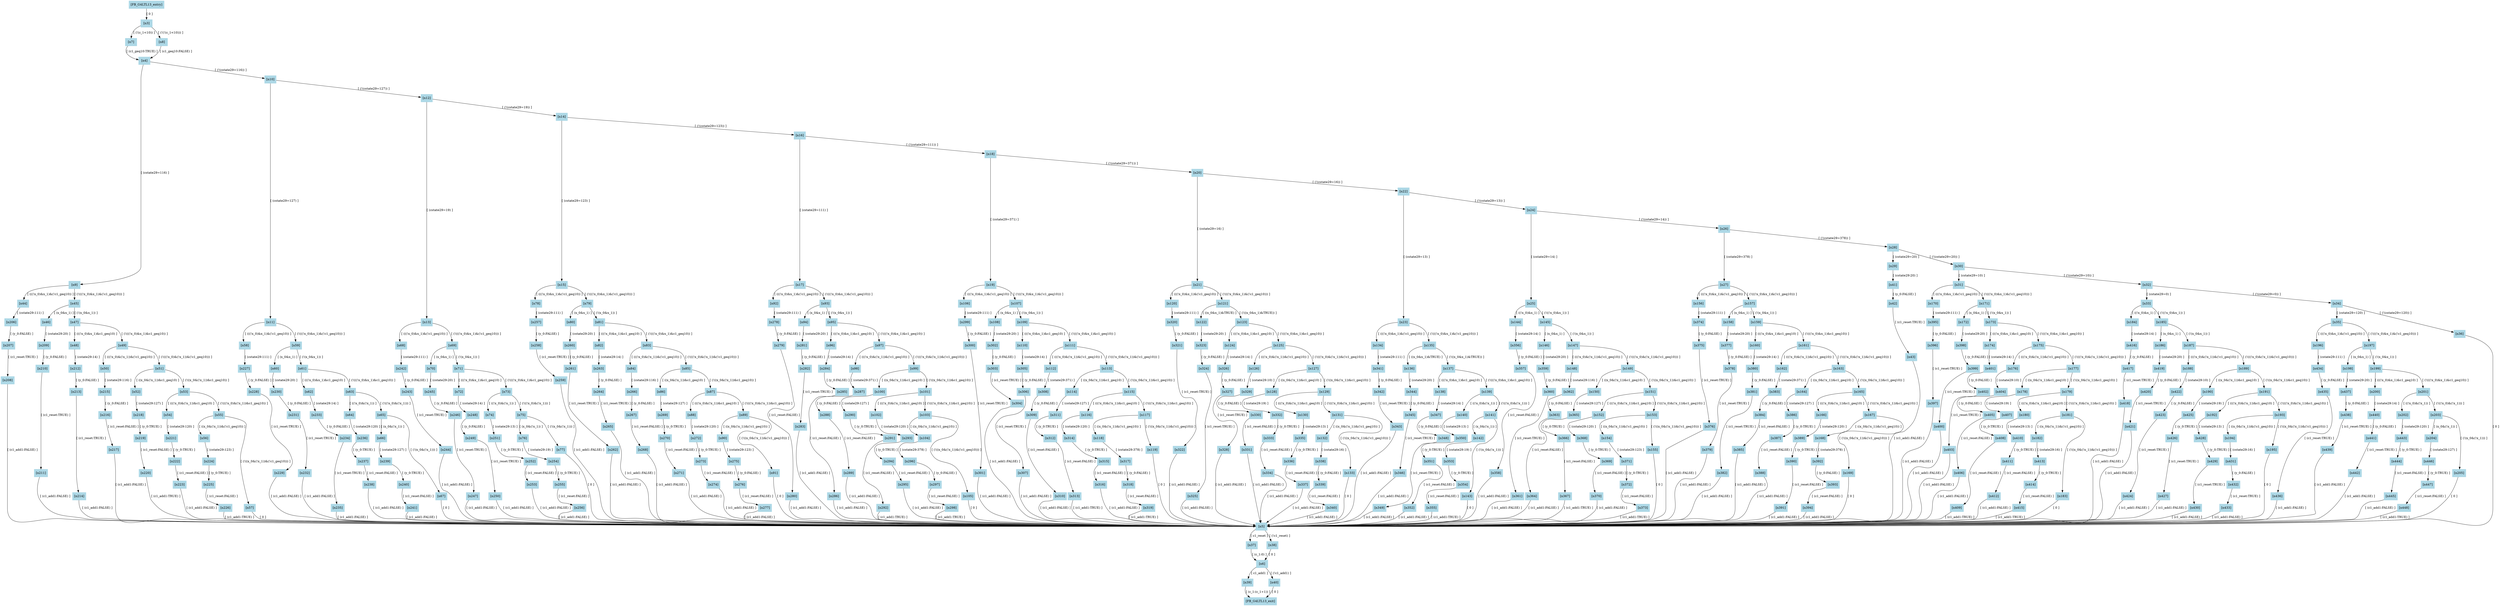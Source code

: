 digraph "FB_G4LTL13" {
"[FB_G4LTL13_entry]" [label="[FB_G4LTL13_entry]", color=lightblue,style=filled,shape=box]
"[n3]" [label="[n3]", color=lightblue,style=filled,shape=box]
"[n4]" [label="[n4]", color=lightblue,style=filled,shape=box]
"[n5]" [label="[n5]", color=lightblue,style=filled,shape=box]
"[n6]" [label="[n6]", color=lightblue,style=filled,shape=box]
"[n7]" [label="[n7]", color=lightblue,style=filled,shape=box]
"[n8]" [label="[n8]", color=lightblue,style=filled,shape=box]
"[n9]" [label="[n9]", color=lightblue,style=filled,shape=box]
"[n10]" [label="[n10]", color=lightblue,style=filled,shape=box]
"[n11]" [label="[n11]", color=lightblue,style=filled,shape=box]
"[n12]" [label="[n12]", color=lightblue,style=filled,shape=box]
"[n13]" [label="[n13]", color=lightblue,style=filled,shape=box]
"[n14]" [label="[n14]", color=lightblue,style=filled,shape=box]
"[n15]" [label="[n15]", color=lightblue,style=filled,shape=box]
"[n16]" [label="[n16]", color=lightblue,style=filled,shape=box]
"[n17]" [label="[n17]", color=lightblue,style=filled,shape=box]
"[n18]" [label="[n18]", color=lightblue,style=filled,shape=box]
"[n19]" [label="[n19]", color=lightblue,style=filled,shape=box]
"[n20]" [label="[n20]", color=lightblue,style=filled,shape=box]
"[n21]" [label="[n21]", color=lightblue,style=filled,shape=box]
"[n22]" [label="[n22]", color=lightblue,style=filled,shape=box]
"[n23]" [label="[n23]", color=lightblue,style=filled,shape=box]
"[n24]" [label="[n24]", color=lightblue,style=filled,shape=box]
"[n25]" [label="[n25]", color=lightblue,style=filled,shape=box]
"[n26]" [label="[n26]", color=lightblue,style=filled,shape=box]
"[n27]" [label="[n27]", color=lightblue,style=filled,shape=box]
"[n28]" [label="[n28]", color=lightblue,style=filled,shape=box]
"[n29]" [label="[n29]", color=lightblue,style=filled,shape=box]
"[n30]" [label="[n30]", color=lightblue,style=filled,shape=box]
"[n31]" [label="[n31]", color=lightblue,style=filled,shape=box]
"[n32]" [label="[n32]", color=lightblue,style=filled,shape=box]
"[n33]" [label="[n33]", color=lightblue,style=filled,shape=box]
"[n34]" [label="[n34]", color=lightblue,style=filled,shape=box]
"[n35]" [label="[n35]", color=lightblue,style=filled,shape=box]
"[n36]" [label="[n36]", color=lightblue,style=filled,shape=box]
"[n37]" [label="[n37]", color=lightblue,style=filled,shape=box]
"[n38]" [label="[n38]", color=lightblue,style=filled,shape=box]
"[n39]" [label="[n39]", color=lightblue,style=filled,shape=box]
"[n40]" [label="[n40]", color=lightblue,style=filled,shape=box]
"[n41]" [label="[n41]", color=lightblue,style=filled,shape=box]
"[n42]" [label="[n42]", color=lightblue,style=filled,shape=box]
"[n43]" [label="[n43]", color=lightblue,style=filled,shape=box]
"[n44]" [label="[n44]", color=lightblue,style=filled,shape=box]
"[n45]" [label="[n45]", color=lightblue,style=filled,shape=box]
"[n46]" [label="[n46]", color=lightblue,style=filled,shape=box]
"[n47]" [label="[n47]", color=lightblue,style=filled,shape=box]
"[n48]" [label="[n48]", color=lightblue,style=filled,shape=box]
"[n49]" [label="[n49]", color=lightblue,style=filled,shape=box]
"[n50]" [label="[n50]", color=lightblue,style=filled,shape=box]
"[n51]" [label="[n51]", color=lightblue,style=filled,shape=box]
"[n52]" [label="[n52]", color=lightblue,style=filled,shape=box]
"[n53]" [label="[n53]", color=lightblue,style=filled,shape=box]
"[n54]" [label="[n54]", color=lightblue,style=filled,shape=box]
"[n55]" [label="[n55]", color=lightblue,style=filled,shape=box]
"[n56]" [label="[n56]", color=lightblue,style=filled,shape=box]
"[n57]" [label="[n57]", color=lightblue,style=filled,shape=box]
"[n58]" [label="[n58]", color=lightblue,style=filled,shape=box]
"[n59]" [label="[n59]", color=lightblue,style=filled,shape=box]
"[n60]" [label="[n60]", color=lightblue,style=filled,shape=box]
"[n61]" [label="[n61]", color=lightblue,style=filled,shape=box]
"[n62]" [label="[n62]", color=lightblue,style=filled,shape=box]
"[n63]" [label="[n63]", color=lightblue,style=filled,shape=box]
"[n64]" [label="[n64]", color=lightblue,style=filled,shape=box]
"[n65]" [label="[n65]", color=lightblue,style=filled,shape=box]
"[n66]" [label="[n66]", color=lightblue,style=filled,shape=box]
"[n67]" [label="[n67]", color=lightblue,style=filled,shape=box]
"[n68]" [label="[n68]", color=lightblue,style=filled,shape=box]
"[n69]" [label="[n69]", color=lightblue,style=filled,shape=box]
"[n70]" [label="[n70]", color=lightblue,style=filled,shape=box]
"[n71]" [label="[n71]", color=lightblue,style=filled,shape=box]
"[n72]" [label="[n72]", color=lightblue,style=filled,shape=box]
"[n73]" [label="[n73]", color=lightblue,style=filled,shape=box]
"[n74]" [label="[n74]", color=lightblue,style=filled,shape=box]
"[n75]" [label="[n75]", color=lightblue,style=filled,shape=box]
"[n76]" [label="[n76]", color=lightblue,style=filled,shape=box]
"[n77]" [label="[n77]", color=lightblue,style=filled,shape=box]
"[n78]" [label="[n78]", color=lightblue,style=filled,shape=box]
"[n79]" [label="[n79]", color=lightblue,style=filled,shape=box]
"[n80]" [label="[n80]", color=lightblue,style=filled,shape=box]
"[n81]" [label="[n81]", color=lightblue,style=filled,shape=box]
"[n82]" [label="[n82]", color=lightblue,style=filled,shape=box]
"[n83]" [label="[n83]", color=lightblue,style=filled,shape=box]
"[n84]" [label="[n84]", color=lightblue,style=filled,shape=box]
"[n85]" [label="[n85]", color=lightblue,style=filled,shape=box]
"[n86]" [label="[n86]", color=lightblue,style=filled,shape=box]
"[n87]" [label="[n87]", color=lightblue,style=filled,shape=box]
"[n88]" [label="[n88]", color=lightblue,style=filled,shape=box]
"[n89]" [label="[n89]", color=lightblue,style=filled,shape=box]
"[n90]" [label="[n90]", color=lightblue,style=filled,shape=box]
"[n91]" [label="[n91]", color=lightblue,style=filled,shape=box]
"[n92]" [label="[n92]", color=lightblue,style=filled,shape=box]
"[n93]" [label="[n93]", color=lightblue,style=filled,shape=box]
"[n94]" [label="[n94]", color=lightblue,style=filled,shape=box]
"[n95]" [label="[n95]", color=lightblue,style=filled,shape=box]
"[n96]" [label="[n96]", color=lightblue,style=filled,shape=box]
"[n97]" [label="[n97]", color=lightblue,style=filled,shape=box]
"[n98]" [label="[n98]", color=lightblue,style=filled,shape=box]
"[n99]" [label="[n99]", color=lightblue,style=filled,shape=box]
"[n100]" [label="[n100]", color=lightblue,style=filled,shape=box]
"[n101]" [label="[n101]", color=lightblue,style=filled,shape=box]
"[n102]" [label="[n102]", color=lightblue,style=filled,shape=box]
"[n103]" [label="[n103]", color=lightblue,style=filled,shape=box]
"[n104]" [label="[n104]", color=lightblue,style=filled,shape=box]
"[n105]" [label="[n105]", color=lightblue,style=filled,shape=box]
"[n106]" [label="[n106]", color=lightblue,style=filled,shape=box]
"[n107]" [label="[n107]", color=lightblue,style=filled,shape=box]
"[n108]" [label="[n108]", color=lightblue,style=filled,shape=box]
"[n109]" [label="[n109]", color=lightblue,style=filled,shape=box]
"[n110]" [label="[n110]", color=lightblue,style=filled,shape=box]
"[n111]" [label="[n111]", color=lightblue,style=filled,shape=box]
"[n112]" [label="[n112]", color=lightblue,style=filled,shape=box]
"[n113]" [label="[n113]", color=lightblue,style=filled,shape=box]
"[n114]" [label="[n114]", color=lightblue,style=filled,shape=box]
"[n115]" [label="[n115]", color=lightblue,style=filled,shape=box]
"[n116]" [label="[n116]", color=lightblue,style=filled,shape=box]
"[n117]" [label="[n117]", color=lightblue,style=filled,shape=box]
"[n118]" [label="[n118]", color=lightblue,style=filled,shape=box]
"[n119]" [label="[n119]", color=lightblue,style=filled,shape=box]
"[n120]" [label="[n120]", color=lightblue,style=filled,shape=box]
"[n121]" [label="[n121]", color=lightblue,style=filled,shape=box]
"[n122]" [label="[n122]", color=lightblue,style=filled,shape=box]
"[n123]" [label="[n123]", color=lightblue,style=filled,shape=box]
"[n124]" [label="[n124]", color=lightblue,style=filled,shape=box]
"[n125]" [label="[n125]", color=lightblue,style=filled,shape=box]
"[n126]" [label="[n126]", color=lightblue,style=filled,shape=box]
"[n127]" [label="[n127]", color=lightblue,style=filled,shape=box]
"[n128]" [label="[n128]", color=lightblue,style=filled,shape=box]
"[n129]" [label="[n129]", color=lightblue,style=filled,shape=box]
"[n130]" [label="[n130]", color=lightblue,style=filled,shape=box]
"[n131]" [label="[n131]", color=lightblue,style=filled,shape=box]
"[n132]" [label="[n132]", color=lightblue,style=filled,shape=box]
"[n133]" [label="[n133]", color=lightblue,style=filled,shape=box]
"[n134]" [label="[n134]", color=lightblue,style=filled,shape=box]
"[n135]" [label="[n135]", color=lightblue,style=filled,shape=box]
"[n136]" [label="[n136]", color=lightblue,style=filled,shape=box]
"[n137]" [label="[n137]", color=lightblue,style=filled,shape=box]
"[n138]" [label="[n138]", color=lightblue,style=filled,shape=box]
"[n139]" [label="[n139]", color=lightblue,style=filled,shape=box]
"[n140]" [label="[n140]", color=lightblue,style=filled,shape=box]
"[n141]" [label="[n141]", color=lightblue,style=filled,shape=box]
"[n142]" [label="[n142]", color=lightblue,style=filled,shape=box]
"[n143]" [label="[n143]", color=lightblue,style=filled,shape=box]
"[n144]" [label="[n144]", color=lightblue,style=filled,shape=box]
"[n145]" [label="[n145]", color=lightblue,style=filled,shape=box]
"[n146]" [label="[n146]", color=lightblue,style=filled,shape=box]
"[n147]" [label="[n147]", color=lightblue,style=filled,shape=box]
"[n148]" [label="[n148]", color=lightblue,style=filled,shape=box]
"[n149]" [label="[n149]", color=lightblue,style=filled,shape=box]
"[n150]" [label="[n150]", color=lightblue,style=filled,shape=box]
"[n151]" [label="[n151]", color=lightblue,style=filled,shape=box]
"[n152]" [label="[n152]", color=lightblue,style=filled,shape=box]
"[n153]" [label="[n153]", color=lightblue,style=filled,shape=box]
"[n154]" [label="[n154]", color=lightblue,style=filled,shape=box]
"[n155]" [label="[n155]", color=lightblue,style=filled,shape=box]
"[n156]" [label="[n156]", color=lightblue,style=filled,shape=box]
"[n157]" [label="[n157]", color=lightblue,style=filled,shape=box]
"[n158]" [label="[n158]", color=lightblue,style=filled,shape=box]
"[n159]" [label="[n159]", color=lightblue,style=filled,shape=box]
"[n160]" [label="[n160]", color=lightblue,style=filled,shape=box]
"[n161]" [label="[n161]", color=lightblue,style=filled,shape=box]
"[n162]" [label="[n162]", color=lightblue,style=filled,shape=box]
"[n163]" [label="[n163]", color=lightblue,style=filled,shape=box]
"[n164]" [label="[n164]", color=lightblue,style=filled,shape=box]
"[n165]" [label="[n165]", color=lightblue,style=filled,shape=box]
"[n166]" [label="[n166]", color=lightblue,style=filled,shape=box]
"[n167]" [label="[n167]", color=lightblue,style=filled,shape=box]
"[n168]" [label="[n168]", color=lightblue,style=filled,shape=box]
"[n169]" [label="[n169]", color=lightblue,style=filled,shape=box]
"[n170]" [label="[n170]", color=lightblue,style=filled,shape=box]
"[n171]" [label="[n171]", color=lightblue,style=filled,shape=box]
"[n172]" [label="[n172]", color=lightblue,style=filled,shape=box]
"[n173]" [label="[n173]", color=lightblue,style=filled,shape=box]
"[n174]" [label="[n174]", color=lightblue,style=filled,shape=box]
"[n175]" [label="[n175]", color=lightblue,style=filled,shape=box]
"[n176]" [label="[n176]", color=lightblue,style=filled,shape=box]
"[n177]" [label="[n177]", color=lightblue,style=filled,shape=box]
"[n178]" [label="[n178]", color=lightblue,style=filled,shape=box]
"[n179]" [label="[n179]", color=lightblue,style=filled,shape=box]
"[n180]" [label="[n180]", color=lightblue,style=filled,shape=box]
"[n181]" [label="[n181]", color=lightblue,style=filled,shape=box]
"[n182]" [label="[n182]", color=lightblue,style=filled,shape=box]
"[n183]" [label="[n183]", color=lightblue,style=filled,shape=box]
"[n184]" [label="[n184]", color=lightblue,style=filled,shape=box]
"[n185]" [label="[n185]", color=lightblue,style=filled,shape=box]
"[n186]" [label="[n186]", color=lightblue,style=filled,shape=box]
"[n187]" [label="[n187]", color=lightblue,style=filled,shape=box]
"[n188]" [label="[n188]", color=lightblue,style=filled,shape=box]
"[n189]" [label="[n189]", color=lightblue,style=filled,shape=box]
"[n190]" [label="[n190]", color=lightblue,style=filled,shape=box]
"[n191]" [label="[n191]", color=lightblue,style=filled,shape=box]
"[n192]" [label="[n192]", color=lightblue,style=filled,shape=box]
"[n193]" [label="[n193]", color=lightblue,style=filled,shape=box]
"[n194]" [label="[n194]", color=lightblue,style=filled,shape=box]
"[n195]" [label="[n195]", color=lightblue,style=filled,shape=box]
"[n196]" [label="[n196]", color=lightblue,style=filled,shape=box]
"[n197]" [label="[n197]", color=lightblue,style=filled,shape=box]
"[n198]" [label="[n198]", color=lightblue,style=filled,shape=box]
"[n199]" [label="[n199]", color=lightblue,style=filled,shape=box]
"[n200]" [label="[n200]", color=lightblue,style=filled,shape=box]
"[n201]" [label="[n201]", color=lightblue,style=filled,shape=box]
"[n202]" [label="[n202]", color=lightblue,style=filled,shape=box]
"[n203]" [label="[n203]", color=lightblue,style=filled,shape=box]
"[n204]" [label="[n204]", color=lightblue,style=filled,shape=box]
"[n205]" [label="[n205]", color=lightblue,style=filled,shape=box]
"[n206]" [label="[n206]", color=lightblue,style=filled,shape=box]
"[n207]" [label="[n207]", color=lightblue,style=filled,shape=box]
"[n208]" [label="[n208]", color=lightblue,style=filled,shape=box]
"[n209]" [label="[n209]", color=lightblue,style=filled,shape=box]
"[n210]" [label="[n210]", color=lightblue,style=filled,shape=box]
"[n211]" [label="[n211]", color=lightblue,style=filled,shape=box]
"[n212]" [label="[n212]", color=lightblue,style=filled,shape=box]
"[n213]" [label="[n213]", color=lightblue,style=filled,shape=box]
"[n214]" [label="[n214]", color=lightblue,style=filled,shape=box]
"[n215]" [label="[n215]", color=lightblue,style=filled,shape=box]
"[n216]" [label="[n216]", color=lightblue,style=filled,shape=box]
"[n217]" [label="[n217]", color=lightblue,style=filled,shape=box]
"[n218]" [label="[n218]", color=lightblue,style=filled,shape=box]
"[n219]" [label="[n219]", color=lightblue,style=filled,shape=box]
"[n220]" [label="[n220]", color=lightblue,style=filled,shape=box]
"[n221]" [label="[n221]", color=lightblue,style=filled,shape=box]
"[n222]" [label="[n222]", color=lightblue,style=filled,shape=box]
"[n223]" [label="[n223]", color=lightblue,style=filled,shape=box]
"[n224]" [label="[n224]", color=lightblue,style=filled,shape=box]
"[n225]" [label="[n225]", color=lightblue,style=filled,shape=box]
"[n226]" [label="[n226]", color=lightblue,style=filled,shape=box]
"[n227]" [label="[n227]", color=lightblue,style=filled,shape=box]
"[n228]" [label="[n228]", color=lightblue,style=filled,shape=box]
"[n229]" [label="[n229]", color=lightblue,style=filled,shape=box]
"[n230]" [label="[n230]", color=lightblue,style=filled,shape=box]
"[n231]" [label="[n231]", color=lightblue,style=filled,shape=box]
"[n232]" [label="[n232]", color=lightblue,style=filled,shape=box]
"[n233]" [label="[n233]", color=lightblue,style=filled,shape=box]
"[n234]" [label="[n234]", color=lightblue,style=filled,shape=box]
"[n235]" [label="[n235]", color=lightblue,style=filled,shape=box]
"[n236]" [label="[n236]", color=lightblue,style=filled,shape=box]
"[n237]" [label="[n237]", color=lightblue,style=filled,shape=box]
"[n238]" [label="[n238]", color=lightblue,style=filled,shape=box]
"[n239]" [label="[n239]", color=lightblue,style=filled,shape=box]
"[n240]" [label="[n240]", color=lightblue,style=filled,shape=box]
"[n241]" [label="[n241]", color=lightblue,style=filled,shape=box]
"[n242]" [label="[n242]", color=lightblue,style=filled,shape=box]
"[n243]" [label="[n243]", color=lightblue,style=filled,shape=box]
"[n244]" [label="[n244]", color=lightblue,style=filled,shape=box]
"[n245]" [label="[n245]", color=lightblue,style=filled,shape=box]
"[n246]" [label="[n246]", color=lightblue,style=filled,shape=box]
"[n247]" [label="[n247]", color=lightblue,style=filled,shape=box]
"[n248]" [label="[n248]", color=lightblue,style=filled,shape=box]
"[n249]" [label="[n249]", color=lightblue,style=filled,shape=box]
"[n250]" [label="[n250]", color=lightblue,style=filled,shape=box]
"[n251]" [label="[n251]", color=lightblue,style=filled,shape=box]
"[n252]" [label="[n252]", color=lightblue,style=filled,shape=box]
"[n253]" [label="[n253]", color=lightblue,style=filled,shape=box]
"[n254]" [label="[n254]", color=lightblue,style=filled,shape=box]
"[n255]" [label="[n255]", color=lightblue,style=filled,shape=box]
"[n256]" [label="[n256]", color=lightblue,style=filled,shape=box]
"[n257]" [label="[n257]", color=lightblue,style=filled,shape=box]
"[n258]" [label="[n258]", color=lightblue,style=filled,shape=box]
"[n259]" [label="[n259]", color=lightblue,style=filled,shape=box]
"[n260]" [label="[n260]", color=lightblue,style=filled,shape=box]
"[n261]" [label="[n261]", color=lightblue,style=filled,shape=box]
"[n262]" [label="[n262]", color=lightblue,style=filled,shape=box]
"[n263]" [label="[n263]", color=lightblue,style=filled,shape=box]
"[n264]" [label="[n264]", color=lightblue,style=filled,shape=box]
"[n265]" [label="[n265]", color=lightblue,style=filled,shape=box]
"[n266]" [label="[n266]", color=lightblue,style=filled,shape=box]
"[n267]" [label="[n267]", color=lightblue,style=filled,shape=box]
"[n268]" [label="[n268]", color=lightblue,style=filled,shape=box]
"[n269]" [label="[n269]", color=lightblue,style=filled,shape=box]
"[n270]" [label="[n270]", color=lightblue,style=filled,shape=box]
"[n271]" [label="[n271]", color=lightblue,style=filled,shape=box]
"[n272]" [label="[n272]", color=lightblue,style=filled,shape=box]
"[n273]" [label="[n273]", color=lightblue,style=filled,shape=box]
"[n274]" [label="[n274]", color=lightblue,style=filled,shape=box]
"[n275]" [label="[n275]", color=lightblue,style=filled,shape=box]
"[n276]" [label="[n276]", color=lightblue,style=filled,shape=box]
"[n277]" [label="[n277]", color=lightblue,style=filled,shape=box]
"[n278]" [label="[n278]", color=lightblue,style=filled,shape=box]
"[n279]" [label="[n279]", color=lightblue,style=filled,shape=box]
"[n280]" [label="[n280]", color=lightblue,style=filled,shape=box]
"[n281]" [label="[n281]", color=lightblue,style=filled,shape=box]
"[n282]" [label="[n282]", color=lightblue,style=filled,shape=box]
"[n283]" [label="[n283]", color=lightblue,style=filled,shape=box]
"[n284]" [label="[n284]", color=lightblue,style=filled,shape=box]
"[n285]" [label="[n285]", color=lightblue,style=filled,shape=box]
"[n286]" [label="[n286]", color=lightblue,style=filled,shape=box]
"[n287]" [label="[n287]", color=lightblue,style=filled,shape=box]
"[n288]" [label="[n288]", color=lightblue,style=filled,shape=box]
"[n289]" [label="[n289]", color=lightblue,style=filled,shape=box]
"[n290]" [label="[n290]", color=lightblue,style=filled,shape=box]
"[n291]" [label="[n291]", color=lightblue,style=filled,shape=box]
"[n292]" [label="[n292]", color=lightblue,style=filled,shape=box]
"[n293]" [label="[n293]", color=lightblue,style=filled,shape=box]
"[n294]" [label="[n294]", color=lightblue,style=filled,shape=box]
"[n295]" [label="[n295]", color=lightblue,style=filled,shape=box]
"[n296]" [label="[n296]", color=lightblue,style=filled,shape=box]
"[n297]" [label="[n297]", color=lightblue,style=filled,shape=box]
"[n298]" [label="[n298]", color=lightblue,style=filled,shape=box]
"[n299]" [label="[n299]", color=lightblue,style=filled,shape=box]
"[n300]" [label="[n300]", color=lightblue,style=filled,shape=box]
"[n301]" [label="[n301]", color=lightblue,style=filled,shape=box]
"[n302]" [label="[n302]", color=lightblue,style=filled,shape=box]
"[n303]" [label="[n303]", color=lightblue,style=filled,shape=box]
"[n304]" [label="[n304]", color=lightblue,style=filled,shape=box]
"[n305]" [label="[n305]", color=lightblue,style=filled,shape=box]
"[n306]" [label="[n306]", color=lightblue,style=filled,shape=box]
"[n307]" [label="[n307]", color=lightblue,style=filled,shape=box]
"[n308]" [label="[n308]", color=lightblue,style=filled,shape=box]
"[n309]" [label="[n309]", color=lightblue,style=filled,shape=box]
"[n310]" [label="[n310]", color=lightblue,style=filled,shape=box]
"[n311]" [label="[n311]", color=lightblue,style=filled,shape=box]
"[n312]" [label="[n312]", color=lightblue,style=filled,shape=box]
"[n313]" [label="[n313]", color=lightblue,style=filled,shape=box]
"[n314]" [label="[n314]", color=lightblue,style=filled,shape=box]
"[n315]" [label="[n315]", color=lightblue,style=filled,shape=box]
"[n316]" [label="[n316]", color=lightblue,style=filled,shape=box]
"[n317]" [label="[n317]", color=lightblue,style=filled,shape=box]
"[n318]" [label="[n318]", color=lightblue,style=filled,shape=box]
"[n319]" [label="[n319]", color=lightblue,style=filled,shape=box]
"[n320]" [label="[n320]", color=lightblue,style=filled,shape=box]
"[n321]" [label="[n321]", color=lightblue,style=filled,shape=box]
"[n322]" [label="[n322]", color=lightblue,style=filled,shape=box]
"[n323]" [label="[n323]", color=lightblue,style=filled,shape=box]
"[n324]" [label="[n324]", color=lightblue,style=filled,shape=box]
"[n325]" [label="[n325]", color=lightblue,style=filled,shape=box]
"[n326]" [label="[n326]", color=lightblue,style=filled,shape=box]
"[n327]" [label="[n327]", color=lightblue,style=filled,shape=box]
"[n328]" [label="[n328]", color=lightblue,style=filled,shape=box]
"[n329]" [label="[n329]", color=lightblue,style=filled,shape=box]
"[n330]" [label="[n330]", color=lightblue,style=filled,shape=box]
"[n331]" [label="[n331]", color=lightblue,style=filled,shape=box]
"[n332]" [label="[n332]", color=lightblue,style=filled,shape=box]
"[n333]" [label="[n333]", color=lightblue,style=filled,shape=box]
"[n334]" [label="[n334]", color=lightblue,style=filled,shape=box]
"[n335]" [label="[n335]", color=lightblue,style=filled,shape=box]
"[n336]" [label="[n336]", color=lightblue,style=filled,shape=box]
"[n337]" [label="[n337]", color=lightblue,style=filled,shape=box]
"[n338]" [label="[n338]", color=lightblue,style=filled,shape=box]
"[n339]" [label="[n339]", color=lightblue,style=filled,shape=box]
"[n340]" [label="[n340]", color=lightblue,style=filled,shape=box]
"[n341]" [label="[n341]", color=lightblue,style=filled,shape=box]
"[n342]" [label="[n342]", color=lightblue,style=filled,shape=box]
"[n343]" [label="[n343]", color=lightblue,style=filled,shape=box]
"[n344]" [label="[n344]", color=lightblue,style=filled,shape=box]
"[n345]" [label="[n345]", color=lightblue,style=filled,shape=box]
"[n346]" [label="[n346]", color=lightblue,style=filled,shape=box]
"[n347]" [label="[n347]", color=lightblue,style=filled,shape=box]
"[n348]" [label="[n348]", color=lightblue,style=filled,shape=box]
"[n349]" [label="[n349]", color=lightblue,style=filled,shape=box]
"[n350]" [label="[n350]", color=lightblue,style=filled,shape=box]
"[n351]" [label="[n351]", color=lightblue,style=filled,shape=box]
"[n352]" [label="[n352]", color=lightblue,style=filled,shape=box]
"[n353]" [label="[n353]", color=lightblue,style=filled,shape=box]
"[n354]" [label="[n354]", color=lightblue,style=filled,shape=box]
"[n355]" [label="[n355]", color=lightblue,style=filled,shape=box]
"[n356]" [label="[n356]", color=lightblue,style=filled,shape=box]
"[n357]" [label="[n357]", color=lightblue,style=filled,shape=box]
"[n358]" [label="[n358]", color=lightblue,style=filled,shape=box]
"[n359]" [label="[n359]", color=lightblue,style=filled,shape=box]
"[n360]" [label="[n360]", color=lightblue,style=filled,shape=box]
"[n361]" [label="[n361]", color=lightblue,style=filled,shape=box]
"[n362]" [label="[n362]", color=lightblue,style=filled,shape=box]
"[n363]" [label="[n363]", color=lightblue,style=filled,shape=box]
"[n364]" [label="[n364]", color=lightblue,style=filled,shape=box]
"[n365]" [label="[n365]", color=lightblue,style=filled,shape=box]
"[n366]" [label="[n366]", color=lightblue,style=filled,shape=box]
"[n367]" [label="[n367]", color=lightblue,style=filled,shape=box]
"[n368]" [label="[n368]", color=lightblue,style=filled,shape=box]
"[n369]" [label="[n369]", color=lightblue,style=filled,shape=box]
"[n370]" [label="[n370]", color=lightblue,style=filled,shape=box]
"[n371]" [label="[n371]", color=lightblue,style=filled,shape=box]
"[n372]" [label="[n372]", color=lightblue,style=filled,shape=box]
"[n373]" [label="[n373]", color=lightblue,style=filled,shape=box]
"[n374]" [label="[n374]", color=lightblue,style=filled,shape=box]
"[n375]" [label="[n375]", color=lightblue,style=filled,shape=box]
"[n376]" [label="[n376]", color=lightblue,style=filled,shape=box]
"[n377]" [label="[n377]", color=lightblue,style=filled,shape=box]
"[n378]" [label="[n378]", color=lightblue,style=filled,shape=box]
"[n379]" [label="[n379]", color=lightblue,style=filled,shape=box]
"[n380]" [label="[n380]", color=lightblue,style=filled,shape=box]
"[n381]" [label="[n381]", color=lightblue,style=filled,shape=box]
"[n382]" [label="[n382]", color=lightblue,style=filled,shape=box]
"[n383]" [label="[n383]", color=lightblue,style=filled,shape=box]
"[n384]" [label="[n384]", color=lightblue,style=filled,shape=box]
"[n385]" [label="[n385]", color=lightblue,style=filled,shape=box]
"[n386]" [label="[n386]", color=lightblue,style=filled,shape=box]
"[n387]" [label="[n387]", color=lightblue,style=filled,shape=box]
"[n388]" [label="[n388]", color=lightblue,style=filled,shape=box]
"[n389]" [label="[n389]", color=lightblue,style=filled,shape=box]
"[n390]" [label="[n390]", color=lightblue,style=filled,shape=box]
"[n391]" [label="[n391]", color=lightblue,style=filled,shape=box]
"[n392]" [label="[n392]", color=lightblue,style=filled,shape=box]
"[n393]" [label="[n393]", color=lightblue,style=filled,shape=box]
"[n394]" [label="[n394]", color=lightblue,style=filled,shape=box]
"[n395]" [label="[n395]", color=lightblue,style=filled,shape=box]
"[n396]" [label="[n396]", color=lightblue,style=filled,shape=box]
"[n397]" [label="[n397]", color=lightblue,style=filled,shape=box]
"[n398]" [label="[n398]", color=lightblue,style=filled,shape=box]
"[n399]" [label="[n399]", color=lightblue,style=filled,shape=box]
"[n400]" [label="[n400]", color=lightblue,style=filled,shape=box]
"[n401]" [label="[n401]", color=lightblue,style=filled,shape=box]
"[n402]" [label="[n402]", color=lightblue,style=filled,shape=box]
"[n403]" [label="[n403]", color=lightblue,style=filled,shape=box]
"[n404]" [label="[n404]", color=lightblue,style=filled,shape=box]
"[n405]" [label="[n405]", color=lightblue,style=filled,shape=box]
"[n406]" [label="[n406]", color=lightblue,style=filled,shape=box]
"[n407]" [label="[n407]", color=lightblue,style=filled,shape=box]
"[n408]" [label="[n408]", color=lightblue,style=filled,shape=box]
"[n409]" [label="[n409]", color=lightblue,style=filled,shape=box]
"[n410]" [label="[n410]", color=lightblue,style=filled,shape=box]
"[n411]" [label="[n411]", color=lightblue,style=filled,shape=box]
"[n412]" [label="[n412]", color=lightblue,style=filled,shape=box]
"[n413]" [label="[n413]", color=lightblue,style=filled,shape=box]
"[n414]" [label="[n414]", color=lightblue,style=filled,shape=box]
"[n415]" [label="[n415]", color=lightblue,style=filled,shape=box]
"[n416]" [label="[n416]", color=lightblue,style=filled,shape=box]
"[n417]" [label="[n417]", color=lightblue,style=filled,shape=box]
"[n418]" [label="[n418]", color=lightblue,style=filled,shape=box]
"[n419]" [label="[n419]", color=lightblue,style=filled,shape=box]
"[n420]" [label="[n420]", color=lightblue,style=filled,shape=box]
"[n421]" [label="[n421]", color=lightblue,style=filled,shape=box]
"[n422]" [label="[n422]", color=lightblue,style=filled,shape=box]
"[n423]" [label="[n423]", color=lightblue,style=filled,shape=box]
"[n424]" [label="[n424]", color=lightblue,style=filled,shape=box]
"[n425]" [label="[n425]", color=lightblue,style=filled,shape=box]
"[n426]" [label="[n426]", color=lightblue,style=filled,shape=box]
"[n427]" [label="[n427]", color=lightblue,style=filled,shape=box]
"[n428]" [label="[n428]", color=lightblue,style=filled,shape=box]
"[n429]" [label="[n429]", color=lightblue,style=filled,shape=box]
"[n430]" [label="[n430]", color=lightblue,style=filled,shape=box]
"[n431]" [label="[n431]", color=lightblue,style=filled,shape=box]
"[n432]" [label="[n432]", color=lightblue,style=filled,shape=box]
"[n433]" [label="[n433]", color=lightblue,style=filled,shape=box]
"[n434]" [label="[n434]", color=lightblue,style=filled,shape=box]
"[n435]" [label="[n435]", color=lightblue,style=filled,shape=box]
"[n436]" [label="[n436]", color=lightblue,style=filled,shape=box]
"[n437]" [label="[n437]", color=lightblue,style=filled,shape=box]
"[n438]" [label="[n438]", color=lightblue,style=filled,shape=box]
"[n439]" [label="[n439]", color=lightblue,style=filled,shape=box]
"[n440]" [label="[n440]", color=lightblue,style=filled,shape=box]
"[n441]" [label="[n441]", color=lightblue,style=filled,shape=box]
"[n442]" [label="[n442]", color=lightblue,style=filled,shape=box]
"[n443]" [label="[n443]", color=lightblue,style=filled,shape=box]
"[n444]" [label="[n444]", color=lightblue,style=filled,shape=box]
"[n445]" [label="[n445]", color=lightblue,style=filled,shape=box]
"[n446]" [label="[n446]", color=lightblue,style=filled,shape=box]
"[n447]" [label="[n447]", color=lightblue,style=filled,shape=box]
"[n448]" [label="[n448]", color=lightblue,style=filled,shape=box]
"[FB_G4LTL13_exit]" [label="[FB_G4LTL13_exit]", color=lightblue,style=filled,shape=box]
"[FB_G4LTL13_entry]" -> "[n3]" [label="[ 0 ]",color=black]
"[n3]" -> "[n7]" [label="[ (!(c_1<10)) ]",color=black]
"[n3]" -> "[n8]" [label="[ (!(!(c_1<10))) ]",color=black]
"[n4]" -> "[n9]" [label="[ (cstate29=116) ]",color=black]
"[n4]" -> "[n10]" [label="[ (!(cstate29=116)) ]",color=black]
"[n10]" -> "[n11]" [label="[ (cstate29=127) ]",color=black]
"[n10]" -> "[n12]" [label="[ (!(cstate29=127)) ]",color=black]
"[n12]" -> "[n13]" [label="[ (cstate29=19) ]",color=black]
"[n12]" -> "[n14]" [label="[ (!(cstate29=19)) ]",color=black]
"[n14]" -> "[n15]" [label="[ (cstate29=123) ]",color=black]
"[n14]" -> "[n16]" [label="[ (!(cstate29=123)) ]",color=black]
"[n16]" -> "[n17]" [label="[ (cstate29=111) ]",color=black]
"[n16]" -> "[n18]" [label="[ (!(cstate29=111)) ]",color=black]
"[n18]" -> "[n19]" [label="[ (cstate29=371) ]",color=black]
"[n18]" -> "[n20]" [label="[ (!(cstate29=371)) ]",color=black]
"[n20]" -> "[n21]" [label="[ (cstate29=16) ]",color=black]
"[n20]" -> "[n22]" [label="[ (!(cstate29=16)) ]",color=black]
"[n22]" -> "[n23]" [label="[ (cstate29=13) ]",color=black]
"[n22]" -> "[n24]" [label="[ (!(cstate29=13)) ]",color=black]
"[n24]" -> "[n25]" [label="[ (cstate29=14) ]",color=black]
"[n24]" -> "[n26]" [label="[ (!(cstate29=14)) ]",color=black]
"[n26]" -> "[n27]" [label="[ (cstate29=378) ]",color=black]
"[n26]" -> "[n28]" [label="[ (!(cstate29=378)) ]",color=black]
"[n28]" -> "[n29]" [label="[ (cstate29=20) ]",color=black]
"[n28]" -> "[n30]" [label="[ (!(cstate29=20)) ]",color=black]
"[n30]" -> "[n31]" [label="[ (cstate29=10) ]",color=black]
"[n30]" -> "[n32]" [label="[ (!(cstate29=10)) ]",color=black]
"[n32]" -> "[n33]" [label="[ (cstate29=0) ]",color=black]
"[n32]" -> "[n34]" [label="[ (!(cstate29=0)) ]",color=black]
"[n34]" -> "[n35]" [label="[ (cstate29=120) ]",color=black]
"[n34]" -> "[n36]" [label="[ (!(cstate29=120)) ]",color=black]
"[n36]" -> "[n5]" [label="[ 0 ]",color=black]
"[n5]" -> "[n37]" [label="[ c1_reset ]",color=black]
"[n5]" -> "[n38]" [label="[ (!c1_reset) ]",color=black]
"[n38]" -> "[n6]" [label="[ 0 ]",color=black]
"[n6]" -> "[n39]" [label="[ c1_add1 ]",color=black]
"[n6]" -> "[n40]" [label="[ (!c1_add1) ]",color=black]
"[n40]" -> "[FB_G4LTL13_exit]" [label="[ 0 ]",color=black]
"[n7]" -> "[n4]" [label="[ (c1_geq10:TRUE) ]",color=black]
"[n8]" -> "[n4]" [label="[ (c1_geq10:FALSE) ]",color=black]
"[n29]" -> "[n41]" [label="[ (cstate29:20) ]",color=black]
"[n41]" -> "[n42]" [label="[ (y_0:FALSE) ]",color=black]
"[n42]" -> "[n43]" [label="[ (c1_reset:TRUE) ]",color=black]
"[n43]" -> "[n5]" [label="[ (c1_add1:FALSE) ]",color=black]
"[n37]" -> "[n6]" [label="[ (c_1:0) ]",color=black]
"[n39]" -> "[FB_G4LTL13_exit]" [label="[ (c_1:(c_1+1)) ]",color=black]
"[n9]" -> "[n44]" [label="[ (((!x_0)&x_1)&(!c1_geq10)) ]",color=black]
"[n9]" -> "[n45]" [label="[ (!(((!x_0)&x_1)&(!c1_geq10))) ]",color=black]
"[n45]" -> "[n46]" [label="[ (x_0&x_1) ]",color=black]
"[n45]" -> "[n47]" [label="[ (!(x_0&x_1)) ]",color=black]
"[n47]" -> "[n48]" [label="[ (((!x_0)&x_1)&c1_geq10) ]",color=black]
"[n47]" -> "[n49]" [label="[ (!(((!x_0)&x_1)&c1_geq10)) ]",color=black]
"[n49]" -> "[n50]" [label="[ (((!x_0)&(!x_1))&(!c1_geq10)) ]",color=black]
"[n49]" -> "[n51]" [label="[ (!(((!x_0)&(!x_1))&(!c1_geq10))) ]",color=black]
"[n51]" -> "[n52]" [label="[ ((x_0&(!x_1))&c1_geq10) ]",color=black]
"[n51]" -> "[n53]" [label="[ (!((x_0&(!x_1))&c1_geq10)) ]",color=black]
"[n53]" -> "[n54]" [label="[ (((!x_0)&(!x_1))&c1_geq10) ]",color=black]
"[n53]" -> "[n55]" [label="[ (!(((!x_0)&(!x_1))&c1_geq10)) ]",color=black]
"[n55]" -> "[n56]" [label="[ ((x_0&(!x_1))&(!c1_geq10)) ]",color=black]
"[n55]" -> "[n57]" [label="[ (!((x_0&(!x_1))&(!c1_geq10))) ]",color=black]
"[n57]" -> "[n5]" [label="[ 0 ]",color=black]
"[n11]" -> "[n58]" [label="[ (((!x_0)&x_1)&(!c1_geq10)) ]",color=black]
"[n11]" -> "[n59]" [label="[ (!(((!x_0)&x_1)&(!c1_geq10))) ]",color=black]
"[n59]" -> "[n60]" [label="[ (x_0&x_1) ]",color=black]
"[n59]" -> "[n61]" [label="[ (!(x_0&x_1)) ]",color=black]
"[n61]" -> "[n62]" [label="[ (((!x_0)&x_1)&c1_geq10) ]",color=black]
"[n61]" -> "[n63]" [label="[ (!(((!x_0)&x_1)&c1_geq10)) ]",color=black]
"[n63]" -> "[n64]" [label="[ ((!x_0)&(!x_1)) ]",color=black]
"[n63]" -> "[n65]" [label="[ (!((!x_0)&(!x_1))) ]",color=black]
"[n65]" -> "[n66]" [label="[ (x_0&(!x_1)) ]",color=black]
"[n65]" -> "[n67]" [label="[ (!(x_0&(!x_1))) ]",color=black]
"[n67]" -> "[n5]" [label="[ 0 ]",color=black]
"[n13]" -> "[n68]" [label="[ (((!x_0)&x_1)&(!c1_geq10)) ]",color=black]
"[n13]" -> "[n69]" [label="[ (!(((!x_0)&x_1)&(!c1_geq10))) ]",color=black]
"[n69]" -> "[n70]" [label="[ (x_0&x_1) ]",color=black]
"[n69]" -> "[n71]" [label="[ (!(x_0&x_1)) ]",color=black]
"[n71]" -> "[n72]" [label="[ (((!x_0)&x_1)&c1_geq10) ]",color=black]
"[n71]" -> "[n73]" [label="[ (!(((!x_0)&x_1)&c1_geq10)) ]",color=black]
"[n73]" -> "[n74]" [label="[ ((!x_0)&(!x_1)) ]",color=black]
"[n73]" -> "[n75]" [label="[ (!((!x_0)&(!x_1))) ]",color=black]
"[n75]" -> "[n76]" [label="[ (x_0&(!x_1)) ]",color=black]
"[n75]" -> "[n77]" [label="[ (!(x_0&(!x_1))) ]",color=black]
"[n77]" -> "[n5]" [label="[ 0 ]",color=black]
"[n15]" -> "[n78]" [label="[ (((!x_0)&x_1)&(!c1_geq10)) ]",color=black]
"[n15]" -> "[n79]" [label="[ (!(((!x_0)&x_1)&(!c1_geq10))) ]",color=black]
"[n79]" -> "[n80]" [label="[ (x_0&x_1) ]",color=black]
"[n79]" -> "[n81]" [label="[ (!(x_0&x_1)) ]",color=black]
"[n81]" -> "[n82]" [label="[ (((!x_0)&x_1)&c1_geq10) ]",color=black]
"[n81]" -> "[n83]" [label="[ (!(((!x_0)&x_1)&c1_geq10)) ]",color=black]
"[n83]" -> "[n84]" [label="[ (((!x_0)&(!x_1))&(!c1_geq10)) ]",color=black]
"[n83]" -> "[n85]" [label="[ (!(((!x_0)&(!x_1))&(!c1_geq10))) ]",color=black]
"[n85]" -> "[n86]" [label="[ ((x_0&(!x_1))&c1_geq10) ]",color=black]
"[n85]" -> "[n87]" [label="[ (!((x_0&(!x_1))&c1_geq10)) ]",color=black]
"[n87]" -> "[n88]" [label="[ (((!x_0)&(!x_1))&c1_geq10) ]",color=black]
"[n87]" -> "[n89]" [label="[ (!(((!x_0)&(!x_1))&c1_geq10)) ]",color=black]
"[n89]" -> "[n90]" [label="[ ((x_0&(!x_1))&(!c1_geq10)) ]",color=black]
"[n89]" -> "[n91]" [label="[ (!((x_0&(!x_1))&(!c1_geq10))) ]",color=black]
"[n91]" -> "[n5]" [label="[ 0 ]",color=black]
"[n17]" -> "[n92]" [label="[ (((!x_0)&x_1)&(!c1_geq10)) ]",color=black]
"[n17]" -> "[n93]" [label="[ (!(((!x_0)&x_1)&(!c1_geq10))) ]",color=black]
"[n93]" -> "[n94]" [label="[ (x_0&x_1) ]",color=black]
"[n93]" -> "[n95]" [label="[ (!(x_0&x_1)) ]",color=black]
"[n95]" -> "[n96]" [label="[ (((!x_0)&x_1)&c1_geq10) ]",color=black]
"[n95]" -> "[n97]" [label="[ (!(((!x_0)&x_1)&c1_geq10)) ]",color=black]
"[n97]" -> "[n98]" [label="[ (((!x_0)&(!x_1))&(!c1_geq10)) ]",color=black]
"[n97]" -> "[n99]" [label="[ (!(((!x_0)&(!x_1))&(!c1_geq10))) ]",color=black]
"[n99]" -> "[n100]" [label="[ ((x_0&(!x_1))&c1_geq10) ]",color=black]
"[n99]" -> "[n101]" [label="[ (!((x_0&(!x_1))&c1_geq10)) ]",color=black]
"[n101]" -> "[n102]" [label="[ (((!x_0)&(!x_1))&c1_geq10) ]",color=black]
"[n101]" -> "[n103]" [label="[ (!(((!x_0)&(!x_1))&c1_geq10)) ]",color=black]
"[n103]" -> "[n104]" [label="[ ((x_0&(!x_1))&(!c1_geq10)) ]",color=black]
"[n103]" -> "[n105]" [label="[ (!((x_0&(!x_1))&(!c1_geq10))) ]",color=black]
"[n105]" -> "[n5]" [label="[ 0 ]",color=black]
"[n19]" -> "[n106]" [label="[ (((!x_0)&x_1)&(!c1_geq10)) ]",color=black]
"[n19]" -> "[n107]" [label="[ (!(((!x_0)&x_1)&(!c1_geq10))) ]",color=black]
"[n107]" -> "[n108]" [label="[ (x_0&x_1) ]",color=black]
"[n107]" -> "[n109]" [label="[ (!(x_0&x_1)) ]",color=black]
"[n109]" -> "[n110]" [label="[ (((!x_0)&x_1)&c1_geq10) ]",color=black]
"[n109]" -> "[n111]" [label="[ (!(((!x_0)&x_1)&c1_geq10)) ]",color=black]
"[n111]" -> "[n112]" [label="[ (((!x_0)&(!x_1))&(!c1_geq10)) ]",color=black]
"[n111]" -> "[n113]" [label="[ (!(((!x_0)&(!x_1))&(!c1_geq10))) ]",color=black]
"[n113]" -> "[n114]" [label="[ ((x_0&(!x_1))&c1_geq10) ]",color=black]
"[n113]" -> "[n115]" [label="[ (!((x_0&(!x_1))&c1_geq10)) ]",color=black]
"[n115]" -> "[n116]" [label="[ (((!x_0)&(!x_1))&c1_geq10) ]",color=black]
"[n115]" -> "[n117]" [label="[ (!(((!x_0)&(!x_1))&c1_geq10)) ]",color=black]
"[n117]" -> "[n118]" [label="[ ((x_0&(!x_1))&(!c1_geq10)) ]",color=black]
"[n117]" -> "[n119]" [label="[ (!((x_0&(!x_1))&(!c1_geq10))) ]",color=black]
"[n119]" -> "[n5]" [label="[ 0 ]",color=black]
"[n21]" -> "[n120]" [label="[ (((!x_0)&x_1)&(!c1_geq10)) ]",color=black]
"[n21]" -> "[n121]" [label="[ (!(((!x_0)&x_1)&(!c1_geq10))) ]",color=black]
"[n121]" -> "[n122]" [label="[ ((x_0&x_1)&TRUE) ]",color=black]
"[n121]" -> "[n123]" [label="[ (!((x_0&x_1)&TRUE)) ]",color=black]
"[n123]" -> "[n124]" [label="[ (((!x_0)&x_1)&c1_geq10) ]",color=black]
"[n123]" -> "[n125]" [label="[ (!(((!x_0)&x_1)&c1_geq10)) ]",color=black]
"[n125]" -> "[n126]" [label="[ (((!x_0)&(!x_1))&(!c1_geq10)) ]",color=black]
"[n125]" -> "[n127]" [label="[ (!(((!x_0)&(!x_1))&(!c1_geq10))) ]",color=black]
"[n127]" -> "[n128]" [label="[ ((x_0&(!x_1))&c1_geq10) ]",color=black]
"[n127]" -> "[n129]" [label="[ (!((x_0&(!x_1))&c1_geq10)) ]",color=black]
"[n129]" -> "[n130]" [label="[ (((!x_0)&(!x_1))&c1_geq10) ]",color=black]
"[n129]" -> "[n131]" [label="[ (!(((!x_0)&(!x_1))&c1_geq10)) ]",color=black]
"[n131]" -> "[n132]" [label="[ ((x_0&(!x_1))&(!c1_geq10)) ]",color=black]
"[n131]" -> "[n133]" [label="[ (!((x_0&(!x_1))&(!c1_geq10))) ]",color=black]
"[n133]" -> "[n5]" [label="[ 0 ]",color=black]
"[n23]" -> "[n134]" [label="[ (((!x_0)&x_1)&(!c1_geq10)) ]",color=black]
"[n23]" -> "[n135]" [label="[ (!(((!x_0)&x_1)&(!c1_geq10))) ]",color=black]
"[n135]" -> "[n136]" [label="[ ((x_0&x_1)&TRUE) ]",color=black]
"[n135]" -> "[n137]" [label="[ (!((x_0&x_1)&TRUE)) ]",color=black]
"[n137]" -> "[n138]" [label="[ (((!x_0)&x_1)&c1_geq10) ]",color=black]
"[n137]" -> "[n139]" [label="[ (!(((!x_0)&x_1)&c1_geq10)) ]",color=black]
"[n139]" -> "[n140]" [label="[ ((!x_0)&(!x_1)) ]",color=black]
"[n139]" -> "[n141]" [label="[ (!((!x_0)&(!x_1))) ]",color=black]
"[n141]" -> "[n142]" [label="[ (x_0&(!x_1)) ]",color=black]
"[n141]" -> "[n143]" [label="[ (!(x_0&(!x_1))) ]",color=black]
"[n143]" -> "[n5]" [label="[ 0 ]",color=black]
"[n25]" -> "[n144]" [label="[ ((!x_0)&x_1) ]",color=black]
"[n25]" -> "[n145]" [label="[ (!((!x_0)&x_1)) ]",color=black]
"[n145]" -> "[n146]" [label="[ (x_0&x_1) ]",color=black]
"[n145]" -> "[n147]" [label="[ (!(x_0&x_1)) ]",color=black]
"[n147]" -> "[n148]" [label="[ (((!x_0)&(!x_1))&(!c1_geq10)) ]",color=black]
"[n147]" -> "[n149]" [label="[ (!(((!x_0)&(!x_1))&(!c1_geq10))) ]",color=black]
"[n149]" -> "[n150]" [label="[ ((x_0&(!x_1))&c1_geq10) ]",color=black]
"[n149]" -> "[n151]" [label="[ (!((x_0&(!x_1))&c1_geq10)) ]",color=black]
"[n151]" -> "[n152]" [label="[ (((!x_0)&(!x_1))&c1_geq10) ]",color=black]
"[n151]" -> "[n153]" [label="[ (!(((!x_0)&(!x_1))&c1_geq10)) ]",color=black]
"[n153]" -> "[n154]" [label="[ ((x_0&(!x_1))&(!c1_geq10)) ]",color=black]
"[n153]" -> "[n155]" [label="[ (!((x_0&(!x_1))&(!c1_geq10))) ]",color=black]
"[n155]" -> "[n5]" [label="[ 0 ]",color=black]
"[n27]" -> "[n156]" [label="[ (((!x_0)&x_1)&(!c1_geq10)) ]",color=black]
"[n27]" -> "[n157]" [label="[ (!(((!x_0)&x_1)&(!c1_geq10))) ]",color=black]
"[n157]" -> "[n158]" [label="[ (x_0&x_1) ]",color=black]
"[n157]" -> "[n159]" [label="[ (!(x_0&x_1)) ]",color=black]
"[n159]" -> "[n160]" [label="[ (((!x_0)&x_1)&c1_geq10) ]",color=black]
"[n159]" -> "[n161]" [label="[ (!(((!x_0)&x_1)&c1_geq10)) ]",color=black]
"[n161]" -> "[n162]" [label="[ (((!x_0)&(!x_1))&(!c1_geq10)) ]",color=black]
"[n161]" -> "[n163]" [label="[ (!(((!x_0)&(!x_1))&(!c1_geq10))) ]",color=black]
"[n163]" -> "[n164]" [label="[ ((x_0&(!x_1))&c1_geq10) ]",color=black]
"[n163]" -> "[n165]" [label="[ (!((x_0&(!x_1))&c1_geq10)) ]",color=black]
"[n165]" -> "[n166]" [label="[ (((!x_0)&(!x_1))&c1_geq10) ]",color=black]
"[n165]" -> "[n167]" [label="[ (!(((!x_0)&(!x_1))&c1_geq10)) ]",color=black]
"[n167]" -> "[n168]" [label="[ ((x_0&(!x_1))&(!c1_geq10)) ]",color=black]
"[n167]" -> "[n169]" [label="[ (!((x_0&(!x_1))&(!c1_geq10))) ]",color=black]
"[n169]" -> "[n5]" [label="[ 0 ]",color=black]
"[n31]" -> "[n170]" [label="[ (((!x_0)&x_1)&(!c1_geq10)) ]",color=black]
"[n31]" -> "[n171]" [label="[ (!(((!x_0)&x_1)&(!c1_geq10))) ]",color=black]
"[n171]" -> "[n172]" [label="[ (x_0&x_1) ]",color=black]
"[n171]" -> "[n173]" [label="[ (!(x_0&x_1)) ]",color=black]
"[n173]" -> "[n174]" [label="[ (((!x_0)&x_1)&c1_geq10) ]",color=black]
"[n173]" -> "[n175]" [label="[ (!(((!x_0)&x_1)&c1_geq10)) ]",color=black]
"[n175]" -> "[n176]" [label="[ (((!x_0)&(!x_1))&(!c1_geq10)) ]",color=black]
"[n175]" -> "[n177]" [label="[ (!(((!x_0)&(!x_1))&(!c1_geq10))) ]",color=black]
"[n177]" -> "[n178]" [label="[ ((x_0&(!x_1))&c1_geq10) ]",color=black]
"[n177]" -> "[n179]" [label="[ (!((x_0&(!x_1))&c1_geq10)) ]",color=black]
"[n179]" -> "[n180]" [label="[ (((!x_0)&(!x_1))&c1_geq10) ]",color=black]
"[n179]" -> "[n181]" [label="[ (!(((!x_0)&(!x_1))&c1_geq10)) ]",color=black]
"[n181]" -> "[n182]" [label="[ ((x_0&(!x_1))&(!c1_geq10)) ]",color=black]
"[n181]" -> "[n183]" [label="[ (!((x_0&(!x_1))&(!c1_geq10))) ]",color=black]
"[n183]" -> "[n5]" [label="[ 0 ]",color=black]
"[n33]" -> "[n184]" [label="[ ((!x_0)&x_1) ]",color=black]
"[n33]" -> "[n185]" [label="[ (!((!x_0)&x_1)) ]",color=black]
"[n185]" -> "[n186]" [label="[ (x_0&x_1) ]",color=black]
"[n185]" -> "[n187]" [label="[ (!(x_0&x_1)) ]",color=black]
"[n187]" -> "[n188]" [label="[ (((!x_0)&(!x_1))&(!c1_geq10)) ]",color=black]
"[n187]" -> "[n189]" [label="[ (!(((!x_0)&(!x_1))&(!c1_geq10))) ]",color=black]
"[n189]" -> "[n190]" [label="[ ((x_0&(!x_1))&c1_geq10) ]",color=black]
"[n189]" -> "[n191]" [label="[ (!((x_0&(!x_1))&c1_geq10)) ]",color=black]
"[n191]" -> "[n192]" [label="[ (((!x_0)&(!x_1))&c1_geq10) ]",color=black]
"[n191]" -> "[n193]" [label="[ (!(((!x_0)&(!x_1))&c1_geq10)) ]",color=black]
"[n193]" -> "[n194]" [label="[ ((x_0&(!x_1))&(!c1_geq10)) ]",color=black]
"[n193]" -> "[n195]" [label="[ (!((x_0&(!x_1))&(!c1_geq10))) ]",color=black]
"[n195]" -> "[n5]" [label="[ 0 ]",color=black]
"[n35]" -> "[n196]" [label="[ (((!x_0)&x_1)&(!c1_geq10)) ]",color=black]
"[n35]" -> "[n197]" [label="[ (!(((!x_0)&x_1)&(!c1_geq10))) ]",color=black]
"[n197]" -> "[n198]" [label="[ (x_0&x_1) ]",color=black]
"[n197]" -> "[n199]" [label="[ (!(x_0&x_1)) ]",color=black]
"[n199]" -> "[n200]" [label="[ (((!x_0)&x_1)&c1_geq10) ]",color=black]
"[n199]" -> "[n201]" [label="[ (!(((!x_0)&x_1)&c1_geq10)) ]",color=black]
"[n201]" -> "[n202]" [label="[ ((!x_0)&(!x_1)) ]",color=black]
"[n201]" -> "[n203]" [label="[ (!((!x_0)&(!x_1))) ]",color=black]
"[n203]" -> "[n204]" [label="[ (x_0&(!x_1)) ]",color=black]
"[n203]" -> "[n205]" [label="[ (!(x_0&(!x_1))) ]",color=black]
"[n205]" -> "[n5]" [label="[ 0 ]",color=black]
"[n44]" -> "[n206]" [label="[ (cstate29:111) ]",color=black]
"[n206]" -> "[n207]" [label="[ (y_0:FALSE) ]",color=black]
"[n207]" -> "[n208]" [label="[ (c1_reset:TRUE) ]",color=black]
"[n208]" -> "[n5]" [label="[ (c1_add1:FALSE) ]",color=black]
"[n46]" -> "[n209]" [label="[ (cstate29:20) ]",color=black]
"[n209]" -> "[n210]" [label="[ (y_0:FALSE) ]",color=black]
"[n210]" -> "[n211]" [label="[ (c1_reset:TRUE) ]",color=black]
"[n211]" -> "[n5]" [label="[ (c1_add1:FALSE) ]",color=black]
"[n48]" -> "[n212]" [label="[ (cstate29:14) ]",color=black]
"[n212]" -> "[n213]" [label="[ (y_0:FALSE) ]",color=black]
"[n213]" -> "[n214]" [label="[ (c1_reset:TRUE) ]",color=black]
"[n214]" -> "[n5]" [label="[ (c1_add1:FALSE) ]",color=black]
"[n50]" -> "[n215]" [label="[ (cstate29:116) ]",color=black]
"[n215]" -> "[n216]" [label="[ (y_0:FALSE) ]",color=black]
"[n216]" -> "[n217]" [label="[ (c1_reset:FALSE) ]",color=black]
"[n217]" -> "[n5]" [label="[ (c1_add1:FALSE) ]",color=black]
"[n52]" -> "[n218]" [label="[ (cstate29:127) ]",color=black]
"[n218]" -> "[n219]" [label="[ (y_0:TRUE) ]",color=black]
"[n219]" -> "[n220]" [label="[ (c1_reset:FALSE) ]",color=black]
"[n220]" -> "[n5]" [label="[ (c1_add1:TRUE) ]",color=black]
"[n54]" -> "[n221]" [label="[ (cstate29:120) ]",color=black]
"[n221]" -> "[n222]" [label="[ (y_0:TRUE) ]",color=black]
"[n222]" -> "[n223]" [label="[ (c1_reset:FALSE) ]",color=black]
"[n223]" -> "[n5]" [label="[ (c1_add1:FALSE) ]",color=black]
"[n56]" -> "[n224]" [label="[ (cstate29:123) ]",color=black]
"[n224]" -> "[n225]" [label="[ (y_0:TRUE) ]",color=black]
"[n225]" -> "[n226]" [label="[ (c1_reset:FALSE) ]",color=black]
"[n226]" -> "[n5]" [label="[ (c1_add1:TRUE) ]",color=black]
"[n58]" -> "[n227]" [label="[ (cstate29:111) ]",color=black]
"[n227]" -> "[n228]" [label="[ (y_0:FALSE) ]",color=black]
"[n228]" -> "[n229]" [label="[ (c1_reset:TRUE) ]",color=black]
"[n229]" -> "[n5]" [label="[ (c1_add1:FALSE) ]",color=black]
"[n60]" -> "[n230]" [label="[ (cstate29:20) ]",color=black]
"[n230]" -> "[n231]" [label="[ (y_0:FALSE) ]",color=black]
"[n231]" -> "[n232]" [label="[ (c1_reset:TRUE) ]",color=black]
"[n232]" -> "[n5]" [label="[ (c1_add1:FALSE) ]",color=black]
"[n62]" -> "[n233]" [label="[ (cstate29:14) ]",color=black]
"[n233]" -> "[n234]" [label="[ (y_0:FALSE) ]",color=black]
"[n234]" -> "[n235]" [label="[ (c1_reset:TRUE) ]",color=black]
"[n235]" -> "[n5]" [label="[ (c1_add1:FALSE) ]",color=black]
"[n64]" -> "[n236]" [label="[ (cstate29:120) ]",color=black]
"[n236]" -> "[n237]" [label="[ (y_0:TRUE) ]",color=black]
"[n237]" -> "[n238]" [label="[ (c1_reset:FALSE) ]",color=black]
"[n238]" -> "[n5]" [label="[ (c1_add1:FALSE) ]",color=black]
"[n66]" -> "[n239]" [label="[ (cstate29:127) ]",color=black]
"[n239]" -> "[n240]" [label="[ (y_0:TRUE) ]",color=black]
"[n240]" -> "[n241]" [label="[ (c1_reset:FALSE) ]",color=black]
"[n241]" -> "[n5]" [label="[ (c1_add1:FALSE) ]",color=black]
"[n68]" -> "[n242]" [label="[ (cstate29:111) ]",color=black]
"[n242]" -> "[n243]" [label="[ (y_0:FALSE) ]",color=black]
"[n243]" -> "[n244]" [label="[ (c1_reset:TRUE) ]",color=black]
"[n244]" -> "[n5]" [label="[ (c1_add1:FALSE) ]",color=black]
"[n70]" -> "[n245]" [label="[ (cstate29:20) ]",color=black]
"[n245]" -> "[n246]" [label="[ (y_0:FALSE) ]",color=black]
"[n246]" -> "[n247]" [label="[ (c1_reset:TRUE) ]",color=black]
"[n247]" -> "[n5]" [label="[ (c1_add1:FALSE) ]",color=black]
"[n72]" -> "[n248]" [label="[ (cstate29:14) ]",color=black]
"[n248]" -> "[n249]" [label="[ (y_0:FALSE) ]",color=black]
"[n249]" -> "[n250]" [label="[ (c1_reset:TRUE) ]",color=black]
"[n250]" -> "[n5]" [label="[ (c1_add1:FALSE) ]",color=black]
"[n74]" -> "[n251]" [label="[ (cstate29:13) ]",color=black]
"[n251]" -> "[n252]" [label="[ (y_0:TRUE) ]",color=black]
"[n252]" -> "[n253]" [label="[ (c1_reset:FALSE) ]",color=black]
"[n253]" -> "[n5]" [label="[ (c1_add1:FALSE) ]",color=black]
"[n76]" -> "[n254]" [label="[ (cstate29:19) ]",color=black]
"[n254]" -> "[n255]" [label="[ (y_0:TRUE) ]",color=black]
"[n255]" -> "[n256]" [label="[ (c1_reset:FALSE) ]",color=black]
"[n256]" -> "[n5]" [label="[ (c1_add1:FALSE) ]",color=black]
"[n78]" -> "[n257]" [label="[ (cstate29:111) ]",color=black]
"[n257]" -> "[n258]" [label="[ (y_0:FALSE) ]",color=black]
"[n258]" -> "[n259]" [label="[ (c1_reset:TRUE) ]",color=black]
"[n259]" -> "[n5]" [label="[ (c1_add1:FALSE) ]",color=black]
"[n80]" -> "[n260]" [label="[ (cstate29:20) ]",color=black]
"[n260]" -> "[n261]" [label="[ (y_0:FALSE) ]",color=black]
"[n261]" -> "[n262]" [label="[ (c1_reset:TRUE) ]",color=black]
"[n262]" -> "[n5]" [label="[ (c1_add1:FALSE) ]",color=black]
"[n82]" -> "[n263]" [label="[ (cstate29:14) ]",color=black]
"[n263]" -> "[n264]" [label="[ (y_0:FALSE) ]",color=black]
"[n264]" -> "[n265]" [label="[ (c1_reset:TRUE) ]",color=black]
"[n265]" -> "[n5]" [label="[ (c1_add1:FALSE) ]",color=black]
"[n84]" -> "[n266]" [label="[ (cstate29:116) ]",color=black]
"[n266]" -> "[n267]" [label="[ (y_0:FALSE) ]",color=black]
"[n267]" -> "[n268]" [label="[ (c1_reset:FALSE) ]",color=black]
"[n268]" -> "[n5]" [label="[ (c1_add1:FALSE) ]",color=black]
"[n86]" -> "[n269]" [label="[ (cstate29:127) ]",color=black]
"[n269]" -> "[n270]" [label="[ (y_0:TRUE) ]",color=black]
"[n270]" -> "[n271]" [label="[ (c1_reset:FALSE) ]",color=black]
"[n271]" -> "[n5]" [label="[ (c1_add1:FALSE) ]",color=black]
"[n88]" -> "[n272]" [label="[ (cstate29:120) ]",color=black]
"[n272]" -> "[n273]" [label="[ (y_0:TRUE) ]",color=black]
"[n273]" -> "[n274]" [label="[ (c1_reset:FALSE) ]",color=black]
"[n274]" -> "[n5]" [label="[ (c1_add1:FALSE) ]",color=black]
"[n90]" -> "[n275]" [label="[ (cstate29:123) ]",color=black]
"[n275]" -> "[n276]" [label="[ (y_0:FALSE) ]",color=black]
"[n276]" -> "[n277]" [label="[ (c1_reset:FALSE) ]",color=black]
"[n277]" -> "[n5]" [label="[ (c1_add1:FALSE) ]",color=black]
"[n92]" -> "[n278]" [label="[ (cstate29:111) ]",color=black]
"[n278]" -> "[n279]" [label="[ (y_0:FALSE) ]",color=black]
"[n279]" -> "[n280]" [label="[ (c1_reset:FALSE) ]",color=black]
"[n280]" -> "[n5]" [label="[ (c1_add1:FALSE) ]",color=black]
"[n94]" -> "[n281]" [label="[ (cstate29:20) ]",color=black]
"[n281]" -> "[n282]" [label="[ (y_0:FALSE) ]",color=black]
"[n282]" -> "[n283]" [label="[ (c1_reset:TRUE) ]",color=black]
"[n283]" -> "[n5]" [label="[ (c1_add1:FALSE) ]",color=black]
"[n96]" -> "[n284]" [label="[ (cstate29:14) ]",color=black]
"[n284]" -> "[n285]" [label="[ (y_0:FALSE) ]",color=black]
"[n285]" -> "[n286]" [label="[ (c1_reset:FALSE) ]",color=black]
"[n286]" -> "[n5]" [label="[ (c1_add1:FALSE) ]",color=black]
"[n98]" -> "[n287]" [label="[ (cstate29:371) ]",color=black]
"[n287]" -> "[n288]" [label="[ (y_0:FALSE) ]",color=black]
"[n288]" -> "[n289]" [label="[ (c1_reset:FALSE) ]",color=black]
"[n289]" -> "[n5]" [label="[ (c1_add1:FALSE) ]",color=black]
"[n100]" -> "[n290]" [label="[ (cstate29:127) ]",color=black]
"[n290]" -> "[n291]" [label="[ (y_0:TRUE) ]",color=black]
"[n291]" -> "[n292]" [label="[ (c1_reset:FALSE) ]",color=black]
"[n292]" -> "[n5]" [label="[ (c1_add1:TRUE) ]",color=black]
"[n102]" -> "[n293]" [label="[ (cstate29:120) ]",color=black]
"[n293]" -> "[n294]" [label="[ (y_0:TRUE) ]",color=black]
"[n294]" -> "[n295]" [label="[ (c1_reset:FALSE) ]",color=black]
"[n295]" -> "[n5]" [label="[ (c1_add1:FALSE) ]",color=black]
"[n104]" -> "[n296]" [label="[ (cstate29:378) ]",color=black]
"[n296]" -> "[n297]" [label="[ (y_0:FALSE) ]",color=black]
"[n297]" -> "[n298]" [label="[ (c1_reset:FALSE) ]",color=black]
"[n298]" -> "[n5]" [label="[ (c1_add1:TRUE) ]",color=black]
"[n106]" -> "[n299]" [label="[ (cstate29:111) ]",color=black]
"[n299]" -> "[n300]" [label="[ (y_0:FALSE) ]",color=black]
"[n300]" -> "[n301]" [label="[ (c1_reset:TRUE) ]",color=black]
"[n301]" -> "[n5]" [label="[ (c1_add1:FALSE) ]",color=black]
"[n108]" -> "[n302]" [label="[ (cstate29:20) ]",color=black]
"[n302]" -> "[n303]" [label="[ (y_0:FALSE) ]",color=black]
"[n303]" -> "[n304]" [label="[ (c1_reset:TRUE) ]",color=black]
"[n304]" -> "[n5]" [label="[ (c1_add1:FALSE) ]",color=black]
"[n110]" -> "[n305]" [label="[ (cstate29:14) ]",color=black]
"[n305]" -> "[n306]" [label="[ (y_0:FALSE) ]",color=black]
"[n306]" -> "[n307]" [label="[ (c1_reset:TRUE) ]",color=black]
"[n307]" -> "[n5]" [label="[ (c1_add1:FALSE) ]",color=black]
"[n112]" -> "[n308]" [label="[ (cstate29:371) ]",color=black]
"[n308]" -> "[n309]" [label="[ (y_0:FALSE) ]",color=black]
"[n309]" -> "[n310]" [label="[ (c1_reset:FALSE) ]",color=black]
"[n310]" -> "[n5]" [label="[ (c1_add1:FALSE) ]",color=black]
"[n114]" -> "[n311]" [label="[ (cstate29:127) ]",color=black]
"[n311]" -> "[n312]" [label="[ (y_0:TRUE) ]",color=black]
"[n312]" -> "[n313]" [label="[ (c1_reset:FALSE) ]",color=black]
"[n313]" -> "[n5]" [label="[ (c1_add1:TRUE) ]",color=black]
"[n116]" -> "[n314]" [label="[ (cstate29:120) ]",color=black]
"[n314]" -> "[n315]" [label="[ (y_0:TRUE) ]",color=black]
"[n315]" -> "[n316]" [label="[ (c1_reset:FALSE) ]",color=black]
"[n316]" -> "[n5]" [label="[ (c1_add1:FALSE) ]",color=black]
"[n118]" -> "[n317]" [label="[ (cstate29:378) ]",color=black]
"[n317]" -> "[n318]" [label="[ (y_0:FALSE) ]",color=black]
"[n318]" -> "[n319]" [label="[ (c1_reset:FALSE) ]",color=black]
"[n319]" -> "[n5]" [label="[ (c1_add1:TRUE) ]",color=black]
"[n120]" -> "[n320]" [label="[ (cstate29:111) ]",color=black]
"[n320]" -> "[n321]" [label="[ (y_0:FALSE) ]",color=black]
"[n321]" -> "[n322]" [label="[ (c1_reset:TRUE) ]",color=black]
"[n322]" -> "[n5]" [label="[ (c1_add1:FALSE) ]",color=black]
"[n122]" -> "[n323]" [label="[ (cstate29:20) ]",color=black]
"[n323]" -> "[n324]" [label="[ (y_0:FALSE) ]",color=black]
"[n324]" -> "[n325]" [label="[ (c1_reset:TRUE) ]",color=black]
"[n325]" -> "[n5]" [label="[ (c1_add1:FALSE) ]",color=black]
"[n124]" -> "[n326]" [label="[ (cstate29:14) ]",color=black]
"[n326]" -> "[n327]" [label="[ (y_0:FALSE) ]",color=black]
"[n327]" -> "[n328]" [label="[ (c1_reset:TRUE) ]",color=black]
"[n328]" -> "[n5]" [label="[ (c1_add1:FALSE) ]",color=black]
"[n126]" -> "[n329]" [label="[ (cstate29:10) ]",color=black]
"[n329]" -> "[n330]" [label="[ (y_0:FALSE) ]",color=black]
"[n330]" -> "[n331]" [label="[ (c1_reset:FALSE) ]",color=black]
"[n331]" -> "[n5]" [label="[ (c1_add1:FALSE) ]",color=black]
"[n128]" -> "[n332]" [label="[ (cstate29:19) ]",color=black]
"[n332]" -> "[n333]" [label="[ (y_0:TRUE) ]",color=black]
"[n333]" -> "[n334]" [label="[ (c1_reset:FALSE) ]",color=black]
"[n334]" -> "[n5]" [label="[ (c1_add1:FALSE) ]",color=black]
"[n130]" -> "[n335]" [label="[ (cstate29:13) ]",color=black]
"[n335]" -> "[n336]" [label="[ (y_0:TRUE) ]",color=black]
"[n336]" -> "[n337]" [label="[ (c1_reset:FALSE) ]",color=black]
"[n337]" -> "[n5]" [label="[ (c1_add1:FALSE) ]",color=black]
"[n132]" -> "[n338]" [label="[ (cstate29:16) ]",color=black]
"[n338]" -> "[n339]" [label="[ (y_0:FALSE) ]",color=black]
"[n339]" -> "[n340]" [label="[ (c1_reset:FALSE) ]",color=black]
"[n340]" -> "[n5]" [label="[ (c1_add1:FALSE) ]",color=black]
"[n134]" -> "[n341]" [label="[ (cstate29:111) ]",color=black]
"[n341]" -> "[n342]" [label="[ (y_0:FALSE) ]",color=black]
"[n342]" -> "[n343]" [label="[ (c1_reset:TRUE) ]",color=black]
"[n343]" -> "[n5]" [label="[ (c1_add1:FALSE) ]",color=black]
"[n136]" -> "[n344]" [label="[ (cstate29:20) ]",color=black]
"[n344]" -> "[n345]" [label="[ (y_0:FALSE) ]",color=black]
"[n345]" -> "[n346]" [label="[ (c1_reset:TRUE) ]",color=black]
"[n346]" -> "[n5]" [label="[ (c1_add1:FALSE) ]",color=black]
"[n138]" -> "[n347]" [label="[ (cstate29:14) ]",color=black]
"[n347]" -> "[n348]" [label="[ (y_0:FALSE) ]",color=black]
"[n348]" -> "[n349]" [label="[ (c1_reset:TRUE) ]",color=black]
"[n349]" -> "[n5]" [label="[ (c1_add1:FALSE) ]",color=black]
"[n140]" -> "[n350]" [label="[ (cstate29:13) ]",color=black]
"[n350]" -> "[n351]" [label="[ (y_0:TRUE) ]",color=black]
"[n351]" -> "[n352]" [label="[ (c1_reset:FALSE) ]",color=black]
"[n352]" -> "[n5]" [label="[ (c1_add1:FALSE) ]",color=black]
"[n142]" -> "[n353]" [label="[ (cstate29:19) ]",color=black]
"[n353]" -> "[n354]" [label="[ (y_0:TRUE) ]",color=black]
"[n354]" -> "[n355]" [label="[ (c1_reset:FALSE) ]",color=black]
"[n355]" -> "[n5]" [label="[ (c1_add1:TRUE) ]",color=black]
"[n144]" -> "[n356]" [label="[ (cstate29:14) ]",color=black]
"[n356]" -> "[n357]" [label="[ (y_0:FALSE) ]",color=black]
"[n357]" -> "[n358]" [label="[ (c1_reset:FALSE) ]",color=black]
"[n358]" -> "[n5]" [label="[ (c1_add1:FALSE) ]",color=black]
"[n146]" -> "[n359]" [label="[ (cstate29:20) ]",color=black]
"[n359]" -> "[n360]" [label="[ (y_0:FALSE) ]",color=black]
"[n360]" -> "[n361]" [label="[ (c1_reset:TRUE) ]",color=black]
"[n361]" -> "[n5]" [label="[ (c1_add1:FALSE) ]",color=black]
"[n148]" -> "[n362]" [label="[ (cstate29:116) ]",color=black]
"[n362]" -> "[n363]" [label="[ (y_0:FALSE) ]",color=black]
"[n363]" -> "[n364]" [label="[ (c1_reset:FALSE) ]",color=black]
"[n364]" -> "[n5]" [label="[ (c1_add1:FALSE) ]",color=black]
"[n150]" -> "[n365]" [label="[ (cstate29:127) ]",color=black]
"[n365]" -> "[n366]" [label="[ (y_0:TRUE) ]",color=black]
"[n366]" -> "[n367]" [label="[ (c1_reset:FALSE) ]",color=black]
"[n367]" -> "[n5]" [label="[ (c1_add1:TRUE) ]",color=black]
"[n152]" -> "[n368]" [label="[ (cstate29:120) ]",color=black]
"[n368]" -> "[n369]" [label="[ (y_0:TRUE) ]",color=black]
"[n369]" -> "[n370]" [label="[ (c1_reset:FALSE) ]",color=black]
"[n370]" -> "[n5]" [label="[ (c1_add1:FALSE) ]",color=black]
"[n154]" -> "[n371]" [label="[ (cstate29:123) ]",color=black]
"[n371]" -> "[n372]" [label="[ (y_0:TRUE) ]",color=black]
"[n372]" -> "[n373]" [label="[ (c1_reset:FALSE) ]",color=black]
"[n373]" -> "[n5]" [label="[ (c1_add1:TRUE) ]",color=black]
"[n156]" -> "[n374]" [label="[ (cstate29:111) ]",color=black]
"[n374]" -> "[n375]" [label="[ (y_0:FALSE) ]",color=black]
"[n375]" -> "[n376]" [label="[ (c1_reset:TRUE) ]",color=black]
"[n376]" -> "[n5]" [label="[ (c1_add1:FALSE) ]",color=black]
"[n158]" -> "[n377]" [label="[ (cstate29:20) ]",color=black]
"[n377]" -> "[n378]" [label="[ (y_0:FALSE) ]",color=black]
"[n378]" -> "[n379]" [label="[ (c1_reset:TRUE) ]",color=black]
"[n379]" -> "[n5]" [label="[ (c1_add1:FALSE) ]",color=black]
"[n160]" -> "[n380]" [label="[ (cstate29:14) ]",color=black]
"[n380]" -> "[n381]" [label="[ (y_0:FALSE) ]",color=black]
"[n381]" -> "[n382]" [label="[ (c1_reset:TRUE) ]",color=black]
"[n382]" -> "[n5]" [label="[ (c1_add1:FALSE) ]",color=black]
"[n162]" -> "[n383]" [label="[ (cstate29:371) ]",color=black]
"[n383]" -> "[n384]" [label="[ (y_0:FALSE) ]",color=black]
"[n384]" -> "[n385]" [label="[ (c1_reset:FALSE) ]",color=black]
"[n385]" -> "[n5]" [label="[ (c1_add1:FALSE) ]",color=black]
"[n164]" -> "[n386]" [label="[ (cstate29:127) ]",color=black]
"[n386]" -> "[n387]" [label="[ (y_0:TRUE) ]",color=black]
"[n387]" -> "[n388]" [label="[ (c1_reset:FALSE) ]",color=black]
"[n388]" -> "[n5]" [label="[ (c1_add1:FALSE) ]",color=black]
"[n166]" -> "[n389]" [label="[ (cstate29:120) ]",color=black]
"[n389]" -> "[n390]" [label="[ (y_0:TRUE) ]",color=black]
"[n390]" -> "[n391]" [label="[ (c1_reset:FALSE) ]",color=black]
"[n391]" -> "[n5]" [label="[ (c1_add1:FALSE) ]",color=black]
"[n168]" -> "[n392]" [label="[ (cstate29:378) ]",color=black]
"[n392]" -> "[n393]" [label="[ (y_0:FALSE) ]",color=black]
"[n393]" -> "[n394]" [label="[ (c1_reset:FALSE) ]",color=black]
"[n394]" -> "[n5]" [label="[ (c1_add1:FALSE) ]",color=black]
"[n170]" -> "[n395]" [label="[ (cstate29:111) ]",color=black]
"[n395]" -> "[n396]" [label="[ (y_0:FALSE) ]",color=black]
"[n396]" -> "[n397]" [label="[ (c1_reset:TRUE) ]",color=black]
"[n397]" -> "[n5]" [label="[ (c1_add1:FALSE) ]",color=black]
"[n172]" -> "[n398]" [label="[ (cstate29:20) ]",color=black]
"[n398]" -> "[n399]" [label="[ (y_0:FALSE) ]",color=black]
"[n399]" -> "[n400]" [label="[ (c1_reset:TRUE) ]",color=black]
"[n400]" -> "[n5]" [label="[ (c1_add1:FALSE) ]",color=black]
"[n174]" -> "[n401]" [label="[ (cstate29:14) ]",color=black]
"[n401]" -> "[n402]" [label="[ (y_0:FALSE) ]",color=black]
"[n402]" -> "[n403]" [label="[ (c1_reset:TRUE) ]",color=black]
"[n403]" -> "[n5]" [label="[ (c1_add1:FALSE) ]",color=black]
"[n176]" -> "[n404]" [label="[ (cstate29:10) ]",color=black]
"[n404]" -> "[n405]" [label="[ (y_0:FALSE) ]",color=black]
"[n405]" -> "[n406]" [label="[ (c1_reset:FALSE) ]",color=black]
"[n406]" -> "[n5]" [label="[ (c1_add1:FALSE) ]",color=black]
"[n178]" -> "[n407]" [label="[ (cstate29:19) ]",color=black]
"[n407]" -> "[n408]" [label="[ (y_0:TRUE) ]",color=black]
"[n408]" -> "[n409]" [label="[ (c1_reset:FALSE) ]",color=black]
"[n409]" -> "[n5]" [label="[ (c1_add1:TRUE) ]",color=black]
"[n180]" -> "[n410]" [label="[ (cstate29:13) ]",color=black]
"[n410]" -> "[n411]" [label="[ (y_0:TRUE) ]",color=black]
"[n411]" -> "[n412]" [label="[ (c1_reset:FALSE) ]",color=black]
"[n412]" -> "[n5]" [label="[ (c1_add1:FALSE) ]",color=black]
"[n182]" -> "[n413]" [label="[ (cstate29:16) ]",color=black]
"[n413]" -> "[n414]" [label="[ (y_0:TRUE) ]",color=black]
"[n414]" -> "[n415]" [label="[ (c1_reset:FALSE) ]",color=black]
"[n415]" -> "[n5]" [label="[ (c1_add1:TRUE) ]",color=black]
"[n184]" -> "[n416]" [label="[ (cstate29:14) ]",color=black]
"[n416]" -> "[n417]" [label="[ (y_0:FALSE) ]",color=black]
"[n417]" -> "[n418]" [label="[ (c1_reset:TRUE) ]",color=black]
"[n418]" -> "[n5]" [label="[ (c1_add1:FALSE) ]",color=black]
"[n186]" -> "[n419]" [label="[ (cstate29:20) ]",color=black]
"[n419]" -> "[n420]" [label="[ (y_0:FALSE) ]",color=black]
"[n420]" -> "[n421]" [label="[ (c1_reset:TRUE) ]",color=black]
"[n421]" -> "[n5]" [label="[ (c1_add1:FALSE) ]",color=black]
"[n188]" -> "[n422]" [label="[ (cstate29:10) ]",color=black]
"[n422]" -> "[n423]" [label="[ (y_0:FALSE) ]",color=black]
"[n423]" -> "[n424]" [label="[ (c1_reset:TRUE) ]",color=black]
"[n424]" -> "[n5]" [label="[ (c1_add1:FALSE) ]",color=black]
"[n190]" -> "[n425]" [label="[ (cstate29:19) ]",color=black]
"[n425]" -> "[n426]" [label="[ (y_0:TRUE) ]",color=black]
"[n426]" -> "[n427]" [label="[ (c1_reset:TRUE) ]",color=black]
"[n427]" -> "[n5]" [label="[ (c1_add1:FALSE) ]",color=black]
"[n192]" -> "[n428]" [label="[ (cstate29:13) ]",color=black]
"[n428]" -> "[n429]" [label="[ (y_0:TRUE) ]",color=black]
"[n429]" -> "[n430]" [label="[ (c1_reset:TRUE) ]",color=black]
"[n430]" -> "[n5]" [label="[ (c1_add1:FALSE) ]",color=black]
"[n194]" -> "[n431]" [label="[ (cstate29:16) ]",color=black]
"[n431]" -> "[n432]" [label="[ (y_0:FALSE) ]",color=black]
"[n432]" -> "[n433]" [label="[ (c1_reset:TRUE) ]",color=black]
"[n433]" -> "[n5]" [label="[ (c1_add1:FALSE) ]",color=black]
"[n196]" -> "[n434]" [label="[ (cstate29:111) ]",color=black]
"[n434]" -> "[n435]" [label="[ (y_0:FALSE) ]",color=black]
"[n435]" -> "[n436]" [label="[ (c1_reset:TRUE) ]",color=black]
"[n436]" -> "[n5]" [label="[ (c1_add1:FALSE) ]",color=black]
"[n198]" -> "[n437]" [label="[ (cstate29:20) ]",color=black]
"[n437]" -> "[n438]" [label="[ (y_0:FALSE) ]",color=black]
"[n438]" -> "[n439]" [label="[ (c1_reset:TRUE) ]",color=black]
"[n439]" -> "[n5]" [label="[ (c1_add1:FALSE) ]",color=black]
"[n200]" -> "[n440]" [label="[ (cstate29:14) ]",color=black]
"[n440]" -> "[n441]" [label="[ (y_0:FALSE) ]",color=black]
"[n441]" -> "[n442]" [label="[ (c1_reset:TRUE) ]",color=black]
"[n442]" -> "[n5]" [label="[ (c1_add1:FALSE) ]",color=black]
"[n202]" -> "[n443]" [label="[ (cstate29:120) ]",color=black]
"[n443]" -> "[n444]" [label="[ (y_0:TRUE) ]",color=black]
"[n444]" -> "[n445]" [label="[ (c1_reset:FALSE) ]",color=black]
"[n445]" -> "[n5]" [label="[ (c1_add1:FALSE) ]",color=black]
"[n204]" -> "[n446]" [label="[ (cstate29:127) ]",color=black]
"[n446]" -> "[n447]" [label="[ (y_0:TRUE) ]",color=black]
"[n447]" -> "[n448]" [label="[ (c1_reset:FALSE) ]",color=black]
"[n448]" -> "[n5]" [label="[ (c1_add1:TRUE) ]",color=black]
}
